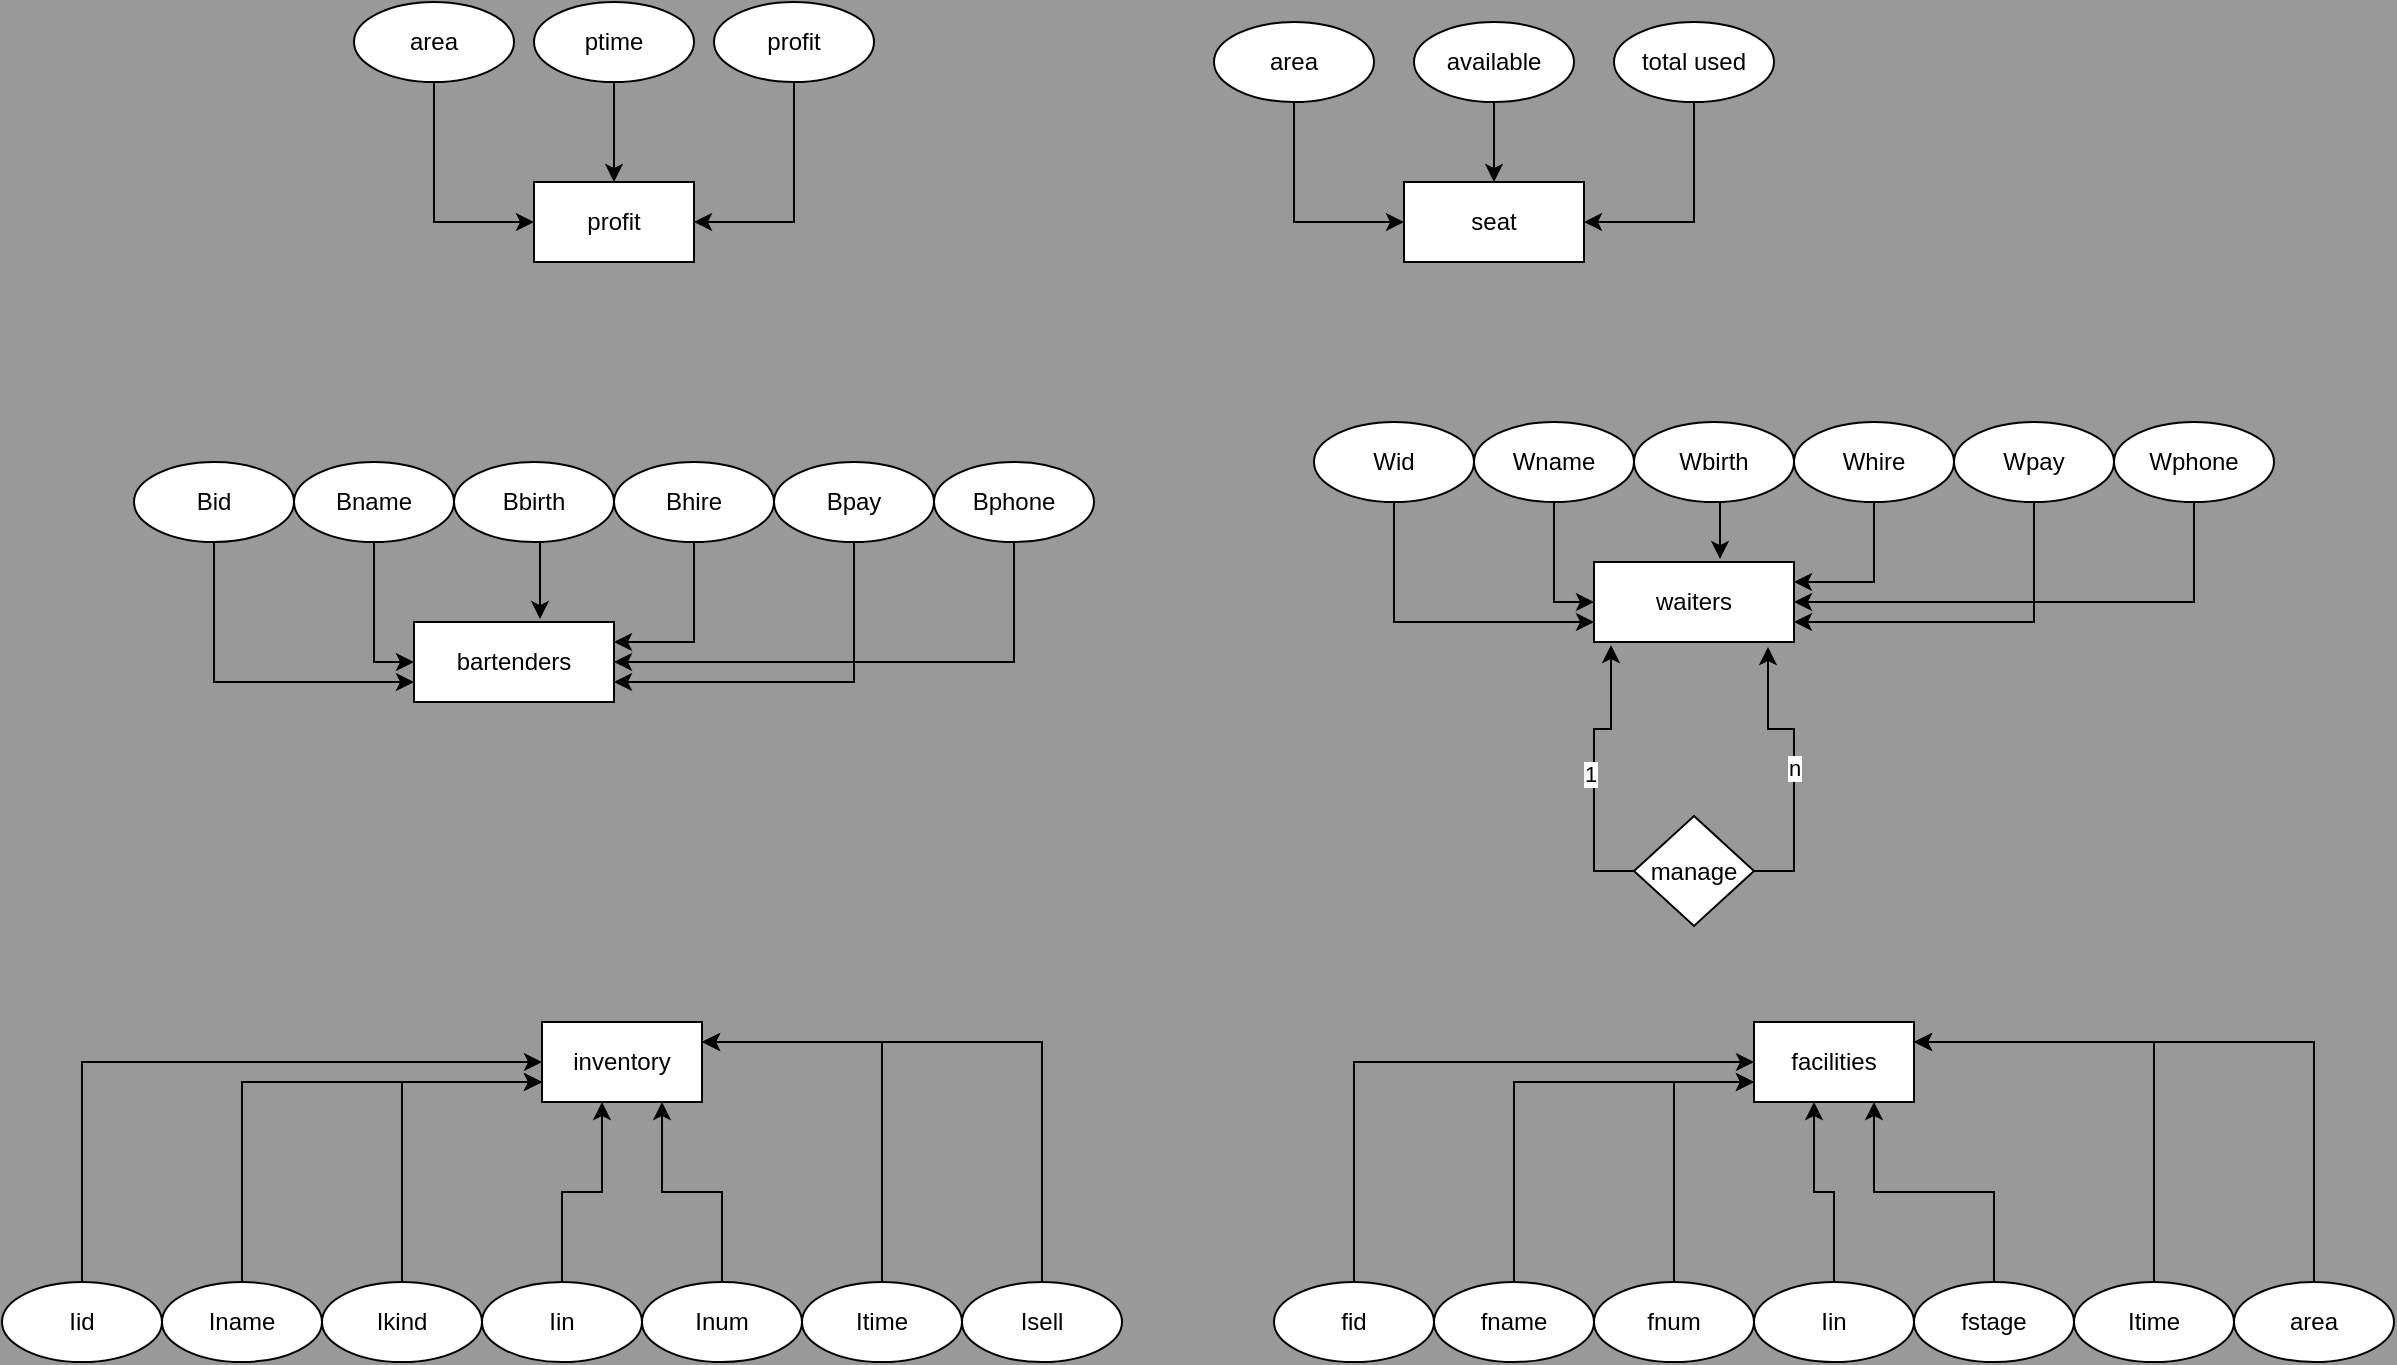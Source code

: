 <mxfile>
    <diagram id="epKK2-DRo8BSij4j46-w" name="第 1 页">
        <mxGraphModel dx="2334" dy="549" grid="1" gridSize="10" guides="1" tooltips="1" connect="1" arrows="1" fold="1" page="1" pageScale="1" pageWidth="1600" pageHeight="1200" background="#999999" math="0" shadow="0">
            <root>
                <mxCell id="0"/>
                <mxCell id="1" parent="0"/>
                <mxCell id="2" value="profit" style="rounded=0;whiteSpace=wrap;html=1;" parent="1" vertex="1">
                    <mxGeometry x="120" y="230" width="80" height="40" as="geometry"/>
                </mxCell>
                <mxCell id="7" style="edgeStyle=orthogonalEdgeStyle;rounded=0;orthogonalLoop=1;jettySize=auto;html=1;exitX=0.5;exitY=1;exitDx=0;exitDy=0;entryX=0.5;entryY=0;entryDx=0;entryDy=0;" parent="1" source="3" target="2" edge="1">
                    <mxGeometry relative="1" as="geometry"/>
                </mxCell>
                <mxCell id="3" value="ptime" style="ellipse;whiteSpace=wrap;html=1;" parent="1" vertex="1">
                    <mxGeometry x="120" y="140" width="80" height="40" as="geometry"/>
                </mxCell>
                <mxCell id="6" style="edgeStyle=orthogonalEdgeStyle;rounded=0;orthogonalLoop=1;jettySize=auto;html=1;exitX=0.5;exitY=1;exitDx=0;exitDy=0;entryX=0;entryY=0.5;entryDx=0;entryDy=0;" parent="1" source="4" target="2" edge="1">
                    <mxGeometry relative="1" as="geometry"/>
                </mxCell>
                <mxCell id="4" value="area" style="ellipse;whiteSpace=wrap;html=1;" parent="1" vertex="1">
                    <mxGeometry x="30" y="140" width="80" height="40" as="geometry"/>
                </mxCell>
                <mxCell id="8" style="edgeStyle=orthogonalEdgeStyle;rounded=0;orthogonalLoop=1;jettySize=auto;html=1;exitX=0.5;exitY=1;exitDx=0;exitDy=0;entryX=1;entryY=0.5;entryDx=0;entryDy=0;" parent="1" source="5" target="2" edge="1">
                    <mxGeometry relative="1" as="geometry"/>
                </mxCell>
                <mxCell id="5" value="profit" style="ellipse;whiteSpace=wrap;html=1;" parent="1" vertex="1">
                    <mxGeometry x="210" y="140" width="80" height="40" as="geometry"/>
                </mxCell>
                <mxCell id="9" value="seat" style="rounded=0;whiteSpace=wrap;html=1;" parent="1" vertex="1">
                    <mxGeometry x="555" y="230" width="90" height="40" as="geometry"/>
                </mxCell>
                <mxCell id="13" style="edgeStyle=orthogonalEdgeStyle;rounded=0;orthogonalLoop=1;jettySize=auto;html=1;exitX=0.5;exitY=1;exitDx=0;exitDy=0;entryX=0;entryY=0.5;entryDx=0;entryDy=0;" parent="1" source="10" target="9" edge="1">
                    <mxGeometry relative="1" as="geometry"/>
                </mxCell>
                <mxCell id="10" value="area" style="ellipse;whiteSpace=wrap;html=1;" parent="1" vertex="1">
                    <mxGeometry x="460" y="150" width="80" height="40" as="geometry"/>
                </mxCell>
                <mxCell id="14" value="" style="edgeStyle=orthogonalEdgeStyle;rounded=0;orthogonalLoop=1;jettySize=auto;html=1;" parent="1" source="11" target="9" edge="1">
                    <mxGeometry relative="1" as="geometry"/>
                </mxCell>
                <mxCell id="11" value="available" style="ellipse;whiteSpace=wrap;html=1;" parent="1" vertex="1">
                    <mxGeometry x="560" y="150" width="80" height="40" as="geometry"/>
                </mxCell>
                <mxCell id="17" style="edgeStyle=orthogonalEdgeStyle;rounded=0;orthogonalLoop=1;jettySize=auto;html=1;exitX=0.5;exitY=1;exitDx=0;exitDy=0;entryX=1;entryY=0.5;entryDx=0;entryDy=0;" parent="1" source="12" target="9" edge="1">
                    <mxGeometry relative="1" as="geometry"/>
                </mxCell>
                <mxCell id="12" value="total used" style="ellipse;whiteSpace=wrap;html=1;" parent="1" vertex="1">
                    <mxGeometry x="660" y="150" width="80" height="40" as="geometry"/>
                </mxCell>
                <mxCell id="18" value="inventory" style="rounded=0;whiteSpace=wrap;html=1;" parent="1" vertex="1">
                    <mxGeometry x="124" y="650" width="80" height="40" as="geometry"/>
                </mxCell>
                <mxCell id="32" style="edgeStyle=orthogonalEdgeStyle;rounded=0;orthogonalLoop=1;jettySize=auto;html=1;exitX=0.5;exitY=0;exitDx=0;exitDy=0;entryX=0;entryY=0.5;entryDx=0;entryDy=0;" parent="1" source="22" target="18" edge="1">
                    <mxGeometry relative="1" as="geometry"/>
                </mxCell>
                <mxCell id="22" value="Iid" style="ellipse;whiteSpace=wrap;html=1;" parent="1" vertex="1">
                    <mxGeometry x="-146" y="780" width="80" height="40" as="geometry"/>
                </mxCell>
                <mxCell id="34" style="edgeStyle=orthogonalEdgeStyle;rounded=0;orthogonalLoop=1;jettySize=auto;html=1;exitX=0.5;exitY=0;exitDx=0;exitDy=0;entryX=0;entryY=0.75;entryDx=0;entryDy=0;" parent="1" source="26" target="18" edge="1">
                    <mxGeometry relative="1" as="geometry"/>
                </mxCell>
                <mxCell id="26" value="Iname" style="ellipse;whiteSpace=wrap;html=1;" parent="1" vertex="1">
                    <mxGeometry x="-66" y="780" width="80" height="40" as="geometry"/>
                </mxCell>
                <mxCell id="42" style="edgeStyle=orthogonalEdgeStyle;rounded=0;orthogonalLoop=1;jettySize=auto;html=1;exitX=0.5;exitY=0;exitDx=0;exitDy=0;entryX=0;entryY=0.75;entryDx=0;entryDy=0;" parent="1" source="27" target="18" edge="1">
                    <mxGeometry relative="1" as="geometry"/>
                </mxCell>
                <mxCell id="27" value="Ikind" style="ellipse;whiteSpace=wrap;html=1;" parent="1" vertex="1">
                    <mxGeometry x="14" y="780" width="80" height="40" as="geometry"/>
                </mxCell>
                <mxCell id="43" style="edgeStyle=orthogonalEdgeStyle;rounded=0;orthogonalLoop=1;jettySize=auto;html=1;exitX=0.5;exitY=0;exitDx=0;exitDy=0;entryX=0.375;entryY=1;entryDx=0;entryDy=0;entryPerimeter=0;" parent="1" source="28" target="18" edge="1">
                    <mxGeometry relative="1" as="geometry"/>
                </mxCell>
                <mxCell id="28" value="Iin" style="ellipse;whiteSpace=wrap;html=1;" parent="1" vertex="1">
                    <mxGeometry x="94" y="780" width="80" height="40" as="geometry"/>
                </mxCell>
                <mxCell id="39" style="edgeStyle=orthogonalEdgeStyle;rounded=0;orthogonalLoop=1;jettySize=auto;html=1;exitX=0.5;exitY=0;exitDx=0;exitDy=0;entryX=1;entryY=0.25;entryDx=0;entryDy=0;" parent="1" source="29" target="18" edge="1">
                    <mxGeometry relative="1" as="geometry"/>
                </mxCell>
                <mxCell id="29" value="Itime" style="ellipse;whiteSpace=wrap;html=1;" parent="1" vertex="1">
                    <mxGeometry x="254" y="780" width="80" height="40" as="geometry"/>
                </mxCell>
                <mxCell id="44" style="edgeStyle=orthogonalEdgeStyle;rounded=0;orthogonalLoop=1;jettySize=auto;html=1;exitX=0.5;exitY=0;exitDx=0;exitDy=0;entryX=0.75;entryY=1;entryDx=0;entryDy=0;" parent="1" source="31" target="18" edge="1">
                    <mxGeometry relative="1" as="geometry"/>
                </mxCell>
                <mxCell id="31" value="Inum" style="ellipse;whiteSpace=wrap;html=1;" parent="1" vertex="1">
                    <mxGeometry x="174" y="780" width="80" height="40" as="geometry"/>
                </mxCell>
                <mxCell id="41" style="edgeStyle=orthogonalEdgeStyle;rounded=0;orthogonalLoop=1;jettySize=auto;html=1;exitX=0.5;exitY=0;exitDx=0;exitDy=0;entryX=1;entryY=0.25;entryDx=0;entryDy=0;" parent="1" source="40" target="18" edge="1">
                    <mxGeometry relative="1" as="geometry"/>
                </mxCell>
                <mxCell id="40" value="Isell" style="ellipse;whiteSpace=wrap;html=1;" parent="1" vertex="1">
                    <mxGeometry x="334" y="780" width="80" height="40" as="geometry"/>
                </mxCell>
                <mxCell id="45" value="facilities" style="rounded=0;whiteSpace=wrap;html=1;" parent="1" vertex="1">
                    <mxGeometry x="730" y="650" width="80" height="40" as="geometry"/>
                </mxCell>
                <mxCell id="46" style="edgeStyle=orthogonalEdgeStyle;rounded=0;orthogonalLoop=1;jettySize=auto;html=1;exitX=0.5;exitY=0;exitDx=0;exitDy=0;entryX=0;entryY=0.5;entryDx=0;entryDy=0;" parent="1" source="47" target="45" edge="1">
                    <mxGeometry relative="1" as="geometry"/>
                </mxCell>
                <mxCell id="47" value="fid" style="ellipse;whiteSpace=wrap;html=1;" parent="1" vertex="1">
                    <mxGeometry x="490" y="780" width="80" height="40" as="geometry"/>
                </mxCell>
                <mxCell id="48" style="edgeStyle=orthogonalEdgeStyle;rounded=0;orthogonalLoop=1;jettySize=auto;html=1;exitX=0.5;exitY=0;exitDx=0;exitDy=0;entryX=0;entryY=0.75;entryDx=0;entryDy=0;" parent="1" source="49" target="45" edge="1">
                    <mxGeometry relative="1" as="geometry"/>
                </mxCell>
                <mxCell id="49" value="fname" style="ellipse;whiteSpace=wrap;html=1;" parent="1" vertex="1">
                    <mxGeometry x="570" y="780" width="80" height="40" as="geometry"/>
                </mxCell>
                <mxCell id="50" style="edgeStyle=orthogonalEdgeStyle;rounded=0;orthogonalLoop=1;jettySize=auto;html=1;exitX=0.5;exitY=0;exitDx=0;exitDy=0;entryX=0;entryY=0.75;entryDx=0;entryDy=0;" parent="1" source="51" target="45" edge="1">
                    <mxGeometry relative="1" as="geometry"/>
                </mxCell>
                <mxCell id="51" value="fnum" style="ellipse;whiteSpace=wrap;html=1;" parent="1" vertex="1">
                    <mxGeometry x="650" y="780" width="80" height="40" as="geometry"/>
                </mxCell>
                <mxCell id="52" style="edgeStyle=orthogonalEdgeStyle;rounded=0;orthogonalLoop=1;jettySize=auto;html=1;exitX=0.5;exitY=0;exitDx=0;exitDy=0;entryX=0.375;entryY=1;entryDx=0;entryDy=0;entryPerimeter=0;" parent="1" source="53" target="45" edge="1">
                    <mxGeometry relative="1" as="geometry"/>
                </mxCell>
                <mxCell id="53" value="Iin" style="ellipse;whiteSpace=wrap;html=1;" parent="1" vertex="1">
                    <mxGeometry x="730" y="780" width="80" height="40" as="geometry"/>
                </mxCell>
                <mxCell id="54" style="edgeStyle=orthogonalEdgeStyle;rounded=0;orthogonalLoop=1;jettySize=auto;html=1;exitX=0.5;exitY=0;exitDx=0;exitDy=0;entryX=1;entryY=0.25;entryDx=0;entryDy=0;" parent="1" source="55" target="45" edge="1">
                    <mxGeometry relative="1" as="geometry"/>
                </mxCell>
                <mxCell id="55" value="Itime" style="ellipse;whiteSpace=wrap;html=1;" parent="1" vertex="1">
                    <mxGeometry x="890" y="780" width="80" height="40" as="geometry"/>
                </mxCell>
                <mxCell id="56" style="edgeStyle=orthogonalEdgeStyle;rounded=0;orthogonalLoop=1;jettySize=auto;html=1;exitX=0.5;exitY=0;exitDx=0;exitDy=0;entryX=0.75;entryY=1;entryDx=0;entryDy=0;" parent="1" source="57" target="45" edge="1">
                    <mxGeometry relative="1" as="geometry"/>
                </mxCell>
                <mxCell id="57" value="fstage" style="ellipse;whiteSpace=wrap;html=1;" parent="1" vertex="1">
                    <mxGeometry x="810" y="780" width="80" height="40" as="geometry"/>
                </mxCell>
                <mxCell id="58" style="edgeStyle=orthogonalEdgeStyle;rounded=0;orthogonalLoop=1;jettySize=auto;html=1;exitX=0.5;exitY=0;exitDx=0;exitDy=0;entryX=1;entryY=0.25;entryDx=0;entryDy=0;" parent="1" source="59" target="45" edge="1">
                    <mxGeometry relative="1" as="geometry"/>
                </mxCell>
                <mxCell id="59" value="area" style="ellipse;whiteSpace=wrap;html=1;" parent="1" vertex="1">
                    <mxGeometry x="970" y="780" width="80" height="40" as="geometry"/>
                </mxCell>
                <mxCell id="60" value="bartenders" style="rounded=0;whiteSpace=wrap;html=1;" parent="1" vertex="1">
                    <mxGeometry x="60" y="450" width="100" height="40" as="geometry"/>
                </mxCell>
                <mxCell id="66" style="edgeStyle=orthogonalEdgeStyle;rounded=0;orthogonalLoop=1;jettySize=auto;html=1;exitX=0.5;exitY=1;exitDx=0;exitDy=0;entryX=0;entryY=0.75;entryDx=0;entryDy=0;" parent="1" source="61" target="60" edge="1">
                    <mxGeometry relative="1" as="geometry"/>
                </mxCell>
                <mxCell id="61" value="Bid" style="ellipse;whiteSpace=wrap;html=1;" parent="1" vertex="1">
                    <mxGeometry x="-80" y="370" width="80" height="40" as="geometry"/>
                </mxCell>
                <mxCell id="67" style="edgeStyle=orthogonalEdgeStyle;rounded=0;orthogonalLoop=1;jettySize=auto;html=1;exitX=0.5;exitY=1;exitDx=0;exitDy=0;entryX=0;entryY=0.5;entryDx=0;entryDy=0;" parent="1" source="62" target="60" edge="1">
                    <mxGeometry relative="1" as="geometry"/>
                </mxCell>
                <mxCell id="62" value="Bname" style="ellipse;whiteSpace=wrap;html=1;" parent="1" vertex="1">
                    <mxGeometry y="370" width="80" height="40" as="geometry"/>
                </mxCell>
                <mxCell id="68" style="edgeStyle=orthogonalEdgeStyle;rounded=0;orthogonalLoop=1;jettySize=auto;html=1;exitX=0.5;exitY=1;exitDx=0;exitDy=0;entryX=0.63;entryY=-0.037;entryDx=0;entryDy=0;entryPerimeter=0;" parent="1" source="63" target="60" edge="1">
                    <mxGeometry relative="1" as="geometry"/>
                </mxCell>
                <mxCell id="63" value="Bbirth" style="ellipse;whiteSpace=wrap;html=1;" parent="1" vertex="1">
                    <mxGeometry x="80" y="370" width="80" height="40" as="geometry"/>
                </mxCell>
                <mxCell id="69" style="edgeStyle=orthogonalEdgeStyle;rounded=0;orthogonalLoop=1;jettySize=auto;html=1;exitX=0.5;exitY=1;exitDx=0;exitDy=0;entryX=1;entryY=0.25;entryDx=0;entryDy=0;" parent="1" source="64" target="60" edge="1">
                    <mxGeometry relative="1" as="geometry"/>
                </mxCell>
                <mxCell id="64" value="Bhire" style="ellipse;whiteSpace=wrap;html=1;" parent="1" vertex="1">
                    <mxGeometry x="160" y="370" width="80" height="40" as="geometry"/>
                </mxCell>
                <mxCell id="70" style="edgeStyle=orthogonalEdgeStyle;rounded=0;orthogonalLoop=1;jettySize=auto;html=1;exitX=0.5;exitY=1;exitDx=0;exitDy=0;entryX=1;entryY=0.75;entryDx=0;entryDy=0;" parent="1" source="65" target="60" edge="1">
                    <mxGeometry relative="1" as="geometry"/>
                </mxCell>
                <mxCell id="65" value="Bpay" style="ellipse;whiteSpace=wrap;html=1;" parent="1" vertex="1">
                    <mxGeometry x="240" y="370" width="80" height="40" as="geometry"/>
                </mxCell>
                <mxCell id="71" value="waiters" style="rounded=0;whiteSpace=wrap;html=1;" parent="1" vertex="1">
                    <mxGeometry x="650" y="420" width="100" height="40" as="geometry"/>
                </mxCell>
                <mxCell id="72" style="edgeStyle=orthogonalEdgeStyle;rounded=0;orthogonalLoop=1;jettySize=auto;html=1;exitX=0.5;exitY=1;exitDx=0;exitDy=0;entryX=0;entryY=0.75;entryDx=0;entryDy=0;" parent="1" source="73" target="71" edge="1">
                    <mxGeometry relative="1" as="geometry"/>
                </mxCell>
                <mxCell id="73" value="Wid" style="ellipse;whiteSpace=wrap;html=1;" parent="1" vertex="1">
                    <mxGeometry x="510" y="350" width="80" height="40" as="geometry"/>
                </mxCell>
                <mxCell id="74" style="edgeStyle=orthogonalEdgeStyle;rounded=0;orthogonalLoop=1;jettySize=auto;html=1;exitX=0.5;exitY=1;exitDx=0;exitDy=0;entryX=0;entryY=0.5;entryDx=0;entryDy=0;" parent="1" source="75" target="71" edge="1">
                    <mxGeometry relative="1" as="geometry"/>
                </mxCell>
                <mxCell id="75" value="Wname" style="ellipse;whiteSpace=wrap;html=1;" parent="1" vertex="1">
                    <mxGeometry x="590" y="350" width="80" height="40" as="geometry"/>
                </mxCell>
                <mxCell id="76" style="edgeStyle=orthogonalEdgeStyle;rounded=0;orthogonalLoop=1;jettySize=auto;html=1;exitX=0.5;exitY=1;exitDx=0;exitDy=0;entryX=0.63;entryY=-0.037;entryDx=0;entryDy=0;entryPerimeter=0;" parent="1" source="77" target="71" edge="1">
                    <mxGeometry relative="1" as="geometry"/>
                </mxCell>
                <mxCell id="77" value="Wbirth" style="ellipse;whiteSpace=wrap;html=1;" parent="1" vertex="1">
                    <mxGeometry x="670" y="350" width="80" height="40" as="geometry"/>
                </mxCell>
                <mxCell id="78" style="edgeStyle=orthogonalEdgeStyle;rounded=0;orthogonalLoop=1;jettySize=auto;html=1;exitX=0.5;exitY=1;exitDx=0;exitDy=0;entryX=1;entryY=0.25;entryDx=0;entryDy=0;" parent="1" source="79" target="71" edge="1">
                    <mxGeometry relative="1" as="geometry"/>
                </mxCell>
                <mxCell id="79" value="Whire" style="ellipse;whiteSpace=wrap;html=1;" parent="1" vertex="1">
                    <mxGeometry x="750" y="350" width="80" height="40" as="geometry"/>
                </mxCell>
                <mxCell id="80" style="edgeStyle=orthogonalEdgeStyle;rounded=0;orthogonalLoop=1;jettySize=auto;html=1;exitX=0.5;exitY=1;exitDx=0;exitDy=0;entryX=1;entryY=0.75;entryDx=0;entryDy=0;" parent="1" source="81" target="71" edge="1">
                    <mxGeometry relative="1" as="geometry"/>
                </mxCell>
                <mxCell id="81" value="Wpay" style="ellipse;whiteSpace=wrap;html=1;" parent="1" vertex="1">
                    <mxGeometry x="830" y="350" width="80" height="40" as="geometry"/>
                </mxCell>
                <mxCell id="85" style="edgeStyle=orthogonalEdgeStyle;rounded=0;orthogonalLoop=1;jettySize=auto;html=1;exitX=0;exitY=0.5;exitDx=0;exitDy=0;entryX=0.085;entryY=1.038;entryDx=0;entryDy=0;entryPerimeter=0;" parent="1" source="83" target="71" edge="1">
                    <mxGeometry relative="1" as="geometry"/>
                </mxCell>
                <mxCell id="87" value="1" style="edgeLabel;html=1;align=center;verticalAlign=middle;resizable=0;points=[];" parent="85" vertex="1" connectable="0">
                    <mxGeometry x="-0.018" y="2" relative="1" as="geometry">
                        <mxPoint y="1" as="offset"/>
                    </mxGeometry>
                </mxCell>
                <mxCell id="86" style="edgeStyle=orthogonalEdgeStyle;rounded=0;orthogonalLoop=1;jettySize=auto;html=1;exitX=1;exitY=0.5;exitDx=0;exitDy=0;entryX=0.87;entryY=1.063;entryDx=0;entryDy=0;entryPerimeter=0;" parent="1" source="83" target="71" edge="1">
                    <mxGeometry relative="1" as="geometry"/>
                </mxCell>
                <mxCell id="88" value="n" style="edgeLabel;html=1;align=center;verticalAlign=middle;resizable=0;points=[];" parent="86" vertex="1" connectable="0">
                    <mxGeometry x="-0.014" relative="1" as="geometry">
                        <mxPoint as="offset"/>
                    </mxGeometry>
                </mxCell>
                <mxCell id="83" value="manage" style="rhombus;whiteSpace=wrap;html=1;" parent="1" vertex="1">
                    <mxGeometry x="670" y="547" width="60" height="55" as="geometry"/>
                </mxCell>
                <mxCell id="90" style="edgeStyle=orthogonalEdgeStyle;rounded=0;orthogonalLoop=1;jettySize=auto;html=1;exitX=0.5;exitY=1;exitDx=0;exitDy=0;entryX=1;entryY=0.5;entryDx=0;entryDy=0;" edge="1" parent="1" source="89" target="71">
                    <mxGeometry relative="1" as="geometry"/>
                </mxCell>
                <mxCell id="89" value="Wphone" style="ellipse;whiteSpace=wrap;html=1;" vertex="1" parent="1">
                    <mxGeometry x="910" y="350" width="80" height="40" as="geometry"/>
                </mxCell>
                <mxCell id="92" style="edgeStyle=orthogonalEdgeStyle;rounded=0;orthogonalLoop=1;jettySize=auto;html=1;exitX=0.5;exitY=1;exitDx=0;exitDy=0;entryX=1;entryY=0.5;entryDx=0;entryDy=0;" edge="1" parent="1" source="91" target="60">
                    <mxGeometry relative="1" as="geometry"/>
                </mxCell>
                <mxCell id="91" value="Bphone" style="ellipse;whiteSpace=wrap;html=1;" vertex="1" parent="1">
                    <mxGeometry x="320" y="370" width="80" height="40" as="geometry"/>
                </mxCell>
            </root>
        </mxGraphModel>
    </diagram>
</mxfile>